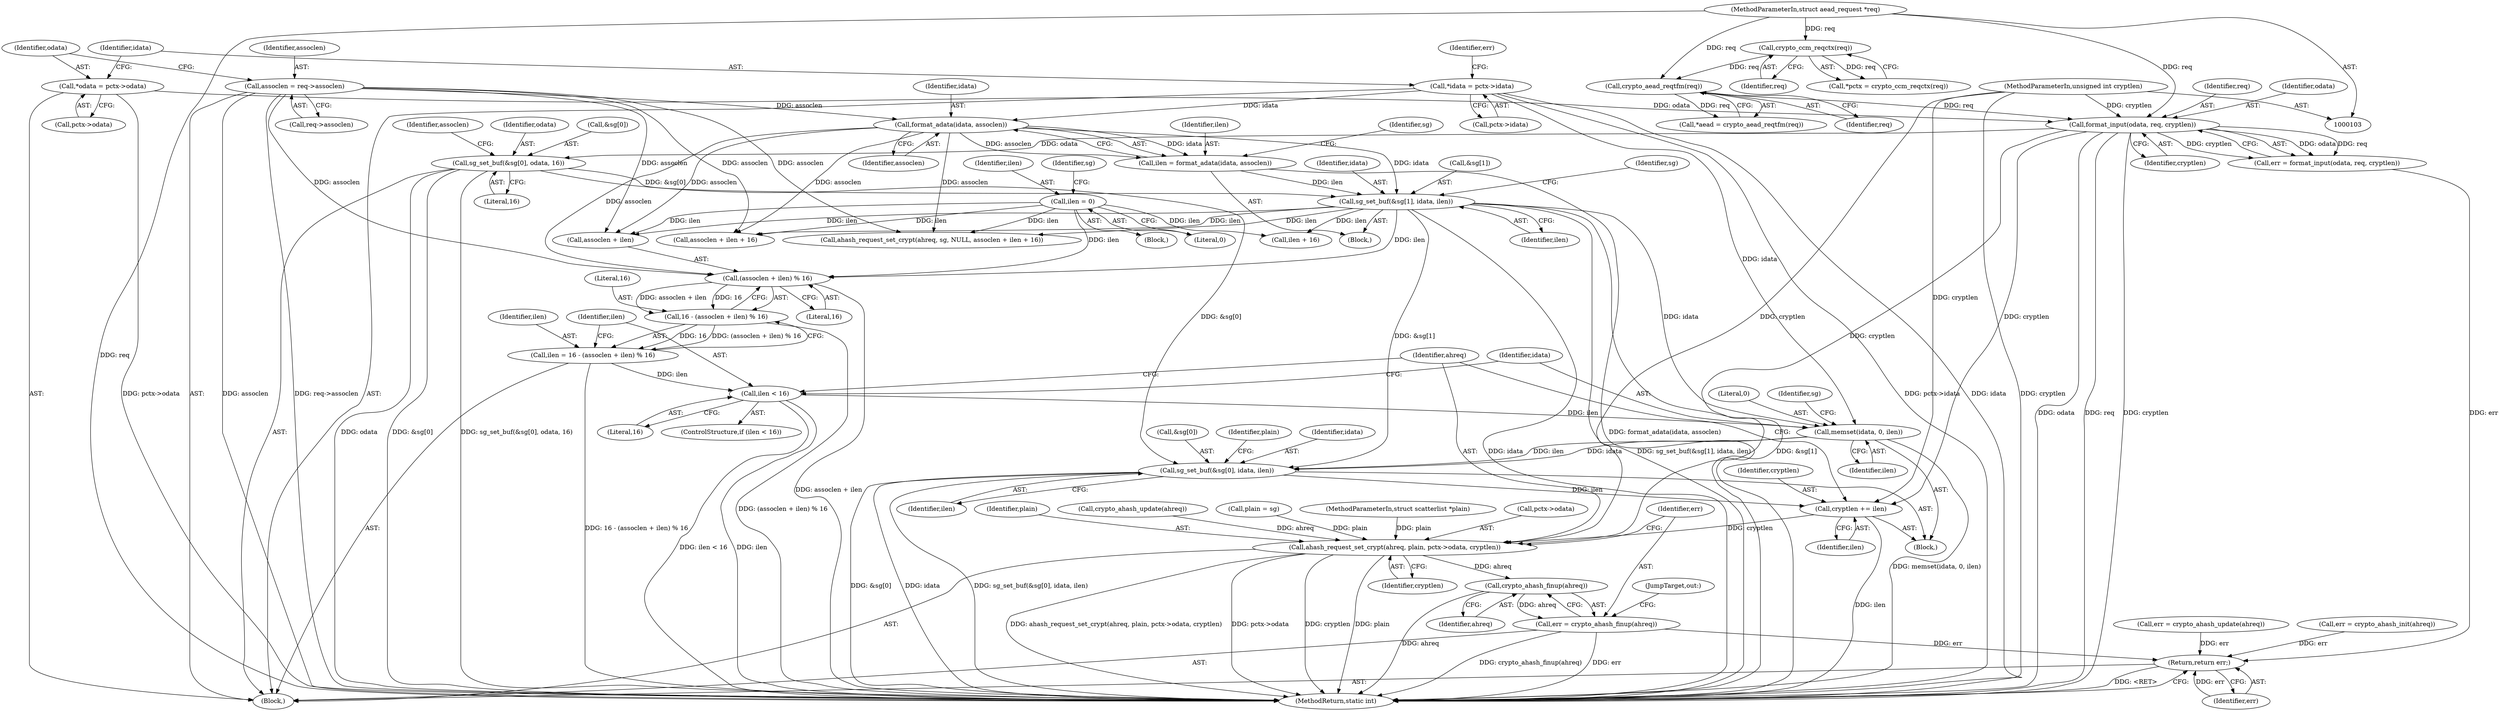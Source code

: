 digraph "0_linux_3b30460c5b0ed762be75a004e924ec3f8711e032@API" {
"1000272" [label="(Call,cryptlen += ilen)"];
"1000256" [label="(Call,sg_set_buf(&sg[0], idata, ilen))"];
"1000176" [label="(Call,sg_set_buf(&sg[1], idata, ilen))"];
"1000161" [label="(Call,sg_set_buf(&sg[0], odata, 16))"];
"1000151" [label="(Call,format_input(odata, req, cryptlen))"];
"1000136" [label="(Call,*odata = pctx->odata)"];
"1000116" [label="(Call,crypto_aead_reqtfm(req))"];
"1000111" [label="(Call,crypto_ccm_reqctx(req))"];
"1000104" [label="(MethodParameterIn,struct aead_request *req)"];
"1000106" [label="(MethodParameterIn,unsigned int cryptlen)"];
"1000173" [label="(Call,format_adata(idata, assoclen))"];
"1000142" [label="(Call,*idata = pctx->idata)"];
"1000129" [label="(Call,assoclen = req->assoclen)"];
"1000171" [label="(Call,ilen = format_adata(idata, assoclen))"];
"1000249" [label="(Call,memset(idata, 0, ilen))"];
"1000245" [label="(Call,ilen < 16)"];
"1000235" [label="(Call,ilen = 16 - (assoclen + ilen) % 16)"];
"1000237" [label="(Call,16 - (assoclen + ilen) % 16)"];
"1000239" [label="(Call,(assoclen + ilen) % 16)"];
"1000191" [label="(Call,ilen = 0)"];
"1000275" [label="(Call,ahash_request_set_crypt(ahreq, plain, pctx->odata, cryptlen))"];
"1000284" [label="(Call,crypto_ahash_finup(ahreq))"];
"1000282" [label="(Call,err = crypto_ahash_finup(ahreq))"];
"1000287" [label="(Return,return err;)"];
"1000182" [label="(Identifier,ilen)"];
"1000243" [label="(Literal,16)"];
"1000151" [label="(Call,format_input(odata, req, cryptlen))"];
"1000257" [label="(Call,&sg[0])"];
"1000273" [label="(Identifier,cryptlen)"];
"1000212" [label="(Call,ahash_request_set_crypt(ahreq, sg, NULL, assoclen + ilen + 16))"];
"1000137" [label="(Identifier,odata)"];
"1000117" [label="(Identifier,req)"];
"1000277" [label="(Identifier,plain)"];
"1000240" [label="(Call,assoclen + ilen)"];
"1000162" [label="(Call,&sg[0])"];
"1000228" [label="(Call,err = crypto_ahash_update(ahreq))"];
"1000275" [label="(Call,ahash_request_set_crypt(ahreq, plain, pctx->odata, cryptlen))"];
"1000116" [label="(Call,crypto_aead_reqtfm(req))"];
"1000195" [label="(Identifier,sg)"];
"1000154" [label="(Identifier,cryptlen)"];
"1000179" [label="(Identifier,sg)"];
"1000176" [label="(Call,sg_set_buf(&sg[1], idata, ilen))"];
"1000170" [label="(Block,)"];
"1000114" [label="(Call,*aead = crypto_aead_reqtfm(req))"];
"1000236" [label="(Identifier,ilen)"];
"1000144" [label="(Call,pctx->idata)"];
"1000287" [label="(Return,return err;)"];
"1000247" [label="(Literal,16)"];
"1000177" [label="(Call,&sg[1])"];
"1000143" [label="(Identifier,idata)"];
"1000256" [label="(Call,sg_set_buf(&sg[0], idata, ilen))"];
"1000167" [label="(Literal,16)"];
"1000252" [label="(Identifier,ilen)"];
"1000248" [label="(Block,)"];
"1000109" [label="(Call,*pctx = crypto_ccm_reqctx(req))"];
"1000171" [label="(Call,ilen = format_adata(idata, assoclen))"];
"1000251" [label="(Literal,0)"];
"1000161" [label="(Call,sg_set_buf(&sg[0], odata, 16))"];
"1000142" [label="(Call,*idata = pctx->idata)"];
"1000136" [label="(Call,*odata = pctx->odata)"];
"1000216" [label="(Call,assoclen + ilen + 16)"];
"1000169" [label="(Identifier,assoclen)"];
"1000264" [label="(Identifier,plain)"];
"1000245" [label="(Call,ilen < 16)"];
"1000149" [label="(Call,err = format_input(odata, req, cryptlen))"];
"1000244" [label="(ControlStructure,if (ilen < 16))"];
"1000272" [label="(Call,cryptlen += ilen)"];
"1000288" [label="(Identifier,err)"];
"1000192" [label="(Identifier,ilen)"];
"1000285" [label="(Identifier,ahreq)"];
"1000175" [label="(Identifier,assoclen)"];
"1000250" [label="(Identifier,idata)"];
"1000281" [label="(Identifier,cryptlen)"];
"1000130" [label="(Identifier,assoclen)"];
"1000249" [label="(Call,memset(idata, 0, ilen))"];
"1000104" [label="(MethodParameterIn,struct aead_request *req)"];
"1000111" [label="(Call,crypto_ccm_reqctx(req))"];
"1000190" [label="(Block,)"];
"1000289" [label="(MethodReturn,static int)"];
"1000230" [label="(Call,crypto_ahash_update(ahreq))"];
"1000153" [label="(Identifier,req)"];
"1000131" [label="(Call,req->assoclen)"];
"1000107" [label="(Block,)"];
"1000106" [label="(MethodParameterIn,unsigned int cryptlen)"];
"1000282" [label="(Call,err = crypto_ahash_finup(ahreq))"];
"1000269" [label="(Call,plain = sg)"];
"1000283" [label="(Identifier,err)"];
"1000274" [label="(Identifier,ilen)"];
"1000152" [label="(Identifier,odata)"];
"1000174" [label="(Identifier,idata)"];
"1000276" [label="(Identifier,ahreq)"];
"1000150" [label="(Identifier,err)"];
"1000105" [label="(MethodParameterIn,struct scatterlist *plain)"];
"1000262" [label="(Identifier,ilen)"];
"1000254" [label="(Identifier,sg)"];
"1000278" [label="(Call,pctx->odata)"];
"1000166" [label="(Identifier,odata)"];
"1000221" [label="(Call,err = crypto_ahash_init(ahreq))"];
"1000246" [label="(Identifier,ilen)"];
"1000191" [label="(Call,ilen = 0)"];
"1000284" [label="(Call,crypto_ahash_finup(ahreq))"];
"1000286" [label="(JumpTarget,out:)"];
"1000184" [label="(Identifier,sg)"];
"1000138" [label="(Call,pctx->odata)"];
"1000129" [label="(Call,assoclen = req->assoclen)"];
"1000237" [label="(Call,16 - (assoclen + ilen) % 16)"];
"1000112" [label="(Identifier,req)"];
"1000235" [label="(Call,ilen = 16 - (assoclen + ilen) % 16)"];
"1000238" [label="(Literal,16)"];
"1000261" [label="(Identifier,idata)"];
"1000173" [label="(Call,format_adata(idata, assoclen))"];
"1000218" [label="(Call,ilen + 16)"];
"1000172" [label="(Identifier,ilen)"];
"1000193" [label="(Literal,0)"];
"1000239" [label="(Call,(assoclen + ilen) % 16)"];
"1000181" [label="(Identifier,idata)"];
"1000272" -> "1000248"  [label="AST: "];
"1000272" -> "1000274"  [label="CFG: "];
"1000273" -> "1000272"  [label="AST: "];
"1000274" -> "1000272"  [label="AST: "];
"1000276" -> "1000272"  [label="CFG: "];
"1000272" -> "1000289"  [label="DDG: ilen"];
"1000256" -> "1000272"  [label="DDG: ilen"];
"1000151" -> "1000272"  [label="DDG: cryptlen"];
"1000106" -> "1000272"  [label="DDG: cryptlen"];
"1000272" -> "1000275"  [label="DDG: cryptlen"];
"1000256" -> "1000248"  [label="AST: "];
"1000256" -> "1000262"  [label="CFG: "];
"1000257" -> "1000256"  [label="AST: "];
"1000261" -> "1000256"  [label="AST: "];
"1000262" -> "1000256"  [label="AST: "];
"1000264" -> "1000256"  [label="CFG: "];
"1000256" -> "1000289"  [label="DDG: &sg[0]"];
"1000256" -> "1000289"  [label="DDG: idata"];
"1000256" -> "1000289"  [label="DDG: sg_set_buf(&sg[0], idata, ilen)"];
"1000176" -> "1000256"  [label="DDG: &sg[1]"];
"1000161" -> "1000256"  [label="DDG: &sg[0]"];
"1000249" -> "1000256"  [label="DDG: idata"];
"1000249" -> "1000256"  [label="DDG: ilen"];
"1000176" -> "1000170"  [label="AST: "];
"1000176" -> "1000182"  [label="CFG: "];
"1000177" -> "1000176"  [label="AST: "];
"1000181" -> "1000176"  [label="AST: "];
"1000182" -> "1000176"  [label="AST: "];
"1000184" -> "1000176"  [label="CFG: "];
"1000176" -> "1000289"  [label="DDG: idata"];
"1000176" -> "1000289"  [label="DDG: sg_set_buf(&sg[1], idata, ilen)"];
"1000176" -> "1000289"  [label="DDG: &sg[1]"];
"1000161" -> "1000176"  [label="DDG: &sg[0]"];
"1000173" -> "1000176"  [label="DDG: idata"];
"1000171" -> "1000176"  [label="DDG: ilen"];
"1000176" -> "1000212"  [label="DDG: ilen"];
"1000176" -> "1000216"  [label="DDG: ilen"];
"1000176" -> "1000218"  [label="DDG: ilen"];
"1000176" -> "1000239"  [label="DDG: ilen"];
"1000176" -> "1000240"  [label="DDG: ilen"];
"1000176" -> "1000249"  [label="DDG: idata"];
"1000161" -> "1000107"  [label="AST: "];
"1000161" -> "1000167"  [label="CFG: "];
"1000162" -> "1000161"  [label="AST: "];
"1000166" -> "1000161"  [label="AST: "];
"1000167" -> "1000161"  [label="AST: "];
"1000169" -> "1000161"  [label="CFG: "];
"1000161" -> "1000289"  [label="DDG: odata"];
"1000161" -> "1000289"  [label="DDG: &sg[0]"];
"1000161" -> "1000289"  [label="DDG: sg_set_buf(&sg[0], odata, 16)"];
"1000151" -> "1000161"  [label="DDG: odata"];
"1000151" -> "1000149"  [label="AST: "];
"1000151" -> "1000154"  [label="CFG: "];
"1000152" -> "1000151"  [label="AST: "];
"1000153" -> "1000151"  [label="AST: "];
"1000154" -> "1000151"  [label="AST: "];
"1000149" -> "1000151"  [label="CFG: "];
"1000151" -> "1000289"  [label="DDG: odata"];
"1000151" -> "1000289"  [label="DDG: req"];
"1000151" -> "1000289"  [label="DDG: cryptlen"];
"1000151" -> "1000149"  [label="DDG: odata"];
"1000151" -> "1000149"  [label="DDG: req"];
"1000151" -> "1000149"  [label="DDG: cryptlen"];
"1000136" -> "1000151"  [label="DDG: odata"];
"1000116" -> "1000151"  [label="DDG: req"];
"1000104" -> "1000151"  [label="DDG: req"];
"1000106" -> "1000151"  [label="DDG: cryptlen"];
"1000151" -> "1000275"  [label="DDG: cryptlen"];
"1000136" -> "1000107"  [label="AST: "];
"1000136" -> "1000138"  [label="CFG: "];
"1000137" -> "1000136"  [label="AST: "];
"1000138" -> "1000136"  [label="AST: "];
"1000143" -> "1000136"  [label="CFG: "];
"1000136" -> "1000289"  [label="DDG: pctx->odata"];
"1000116" -> "1000114"  [label="AST: "];
"1000116" -> "1000117"  [label="CFG: "];
"1000117" -> "1000116"  [label="AST: "];
"1000114" -> "1000116"  [label="CFG: "];
"1000116" -> "1000114"  [label="DDG: req"];
"1000111" -> "1000116"  [label="DDG: req"];
"1000104" -> "1000116"  [label="DDG: req"];
"1000111" -> "1000109"  [label="AST: "];
"1000111" -> "1000112"  [label="CFG: "];
"1000112" -> "1000111"  [label="AST: "];
"1000109" -> "1000111"  [label="CFG: "];
"1000111" -> "1000109"  [label="DDG: req"];
"1000104" -> "1000111"  [label="DDG: req"];
"1000104" -> "1000103"  [label="AST: "];
"1000104" -> "1000289"  [label="DDG: req"];
"1000106" -> "1000103"  [label="AST: "];
"1000106" -> "1000289"  [label="DDG: cryptlen"];
"1000106" -> "1000275"  [label="DDG: cryptlen"];
"1000173" -> "1000171"  [label="AST: "];
"1000173" -> "1000175"  [label="CFG: "];
"1000174" -> "1000173"  [label="AST: "];
"1000175" -> "1000173"  [label="AST: "];
"1000171" -> "1000173"  [label="CFG: "];
"1000173" -> "1000171"  [label="DDG: idata"];
"1000173" -> "1000171"  [label="DDG: assoclen"];
"1000142" -> "1000173"  [label="DDG: idata"];
"1000129" -> "1000173"  [label="DDG: assoclen"];
"1000173" -> "1000212"  [label="DDG: assoclen"];
"1000173" -> "1000216"  [label="DDG: assoclen"];
"1000173" -> "1000239"  [label="DDG: assoclen"];
"1000173" -> "1000240"  [label="DDG: assoclen"];
"1000142" -> "1000107"  [label="AST: "];
"1000142" -> "1000144"  [label="CFG: "];
"1000143" -> "1000142"  [label="AST: "];
"1000144" -> "1000142"  [label="AST: "];
"1000150" -> "1000142"  [label="CFG: "];
"1000142" -> "1000289"  [label="DDG: pctx->idata"];
"1000142" -> "1000289"  [label="DDG: idata"];
"1000142" -> "1000249"  [label="DDG: idata"];
"1000129" -> "1000107"  [label="AST: "];
"1000129" -> "1000131"  [label="CFG: "];
"1000130" -> "1000129"  [label="AST: "];
"1000131" -> "1000129"  [label="AST: "];
"1000137" -> "1000129"  [label="CFG: "];
"1000129" -> "1000289"  [label="DDG: assoclen"];
"1000129" -> "1000289"  [label="DDG: req->assoclen"];
"1000129" -> "1000212"  [label="DDG: assoclen"];
"1000129" -> "1000216"  [label="DDG: assoclen"];
"1000129" -> "1000239"  [label="DDG: assoclen"];
"1000129" -> "1000240"  [label="DDG: assoclen"];
"1000171" -> "1000170"  [label="AST: "];
"1000172" -> "1000171"  [label="AST: "];
"1000179" -> "1000171"  [label="CFG: "];
"1000171" -> "1000289"  [label="DDG: format_adata(idata, assoclen)"];
"1000249" -> "1000248"  [label="AST: "];
"1000249" -> "1000252"  [label="CFG: "];
"1000250" -> "1000249"  [label="AST: "];
"1000251" -> "1000249"  [label="AST: "];
"1000252" -> "1000249"  [label="AST: "];
"1000254" -> "1000249"  [label="CFG: "];
"1000249" -> "1000289"  [label="DDG: memset(idata, 0, ilen)"];
"1000245" -> "1000249"  [label="DDG: ilen"];
"1000245" -> "1000244"  [label="AST: "];
"1000245" -> "1000247"  [label="CFG: "];
"1000246" -> "1000245"  [label="AST: "];
"1000247" -> "1000245"  [label="AST: "];
"1000250" -> "1000245"  [label="CFG: "];
"1000276" -> "1000245"  [label="CFG: "];
"1000245" -> "1000289"  [label="DDG: ilen < 16"];
"1000245" -> "1000289"  [label="DDG: ilen"];
"1000235" -> "1000245"  [label="DDG: ilen"];
"1000235" -> "1000107"  [label="AST: "];
"1000235" -> "1000237"  [label="CFG: "];
"1000236" -> "1000235"  [label="AST: "];
"1000237" -> "1000235"  [label="AST: "];
"1000246" -> "1000235"  [label="CFG: "];
"1000235" -> "1000289"  [label="DDG: 16 - (assoclen + ilen) % 16"];
"1000237" -> "1000235"  [label="DDG: 16"];
"1000237" -> "1000235"  [label="DDG: (assoclen + ilen) % 16"];
"1000237" -> "1000239"  [label="CFG: "];
"1000238" -> "1000237"  [label="AST: "];
"1000239" -> "1000237"  [label="AST: "];
"1000237" -> "1000289"  [label="DDG: (assoclen + ilen) % 16"];
"1000239" -> "1000237"  [label="DDG: assoclen + ilen"];
"1000239" -> "1000237"  [label="DDG: 16"];
"1000239" -> "1000243"  [label="CFG: "];
"1000240" -> "1000239"  [label="AST: "];
"1000243" -> "1000239"  [label="AST: "];
"1000239" -> "1000289"  [label="DDG: assoclen + ilen"];
"1000191" -> "1000239"  [label="DDG: ilen"];
"1000191" -> "1000190"  [label="AST: "];
"1000191" -> "1000193"  [label="CFG: "];
"1000192" -> "1000191"  [label="AST: "];
"1000193" -> "1000191"  [label="AST: "];
"1000195" -> "1000191"  [label="CFG: "];
"1000191" -> "1000212"  [label="DDG: ilen"];
"1000191" -> "1000216"  [label="DDG: ilen"];
"1000191" -> "1000218"  [label="DDG: ilen"];
"1000191" -> "1000240"  [label="DDG: ilen"];
"1000275" -> "1000107"  [label="AST: "];
"1000275" -> "1000281"  [label="CFG: "];
"1000276" -> "1000275"  [label="AST: "];
"1000277" -> "1000275"  [label="AST: "];
"1000278" -> "1000275"  [label="AST: "];
"1000281" -> "1000275"  [label="AST: "];
"1000283" -> "1000275"  [label="CFG: "];
"1000275" -> "1000289"  [label="DDG: ahash_request_set_crypt(ahreq, plain, pctx->odata, cryptlen)"];
"1000275" -> "1000289"  [label="DDG: pctx->odata"];
"1000275" -> "1000289"  [label="DDG: cryptlen"];
"1000275" -> "1000289"  [label="DDG: plain"];
"1000230" -> "1000275"  [label="DDG: ahreq"];
"1000269" -> "1000275"  [label="DDG: plain"];
"1000105" -> "1000275"  [label="DDG: plain"];
"1000275" -> "1000284"  [label="DDG: ahreq"];
"1000284" -> "1000282"  [label="AST: "];
"1000284" -> "1000285"  [label="CFG: "];
"1000285" -> "1000284"  [label="AST: "];
"1000282" -> "1000284"  [label="CFG: "];
"1000284" -> "1000289"  [label="DDG: ahreq"];
"1000284" -> "1000282"  [label="DDG: ahreq"];
"1000282" -> "1000107"  [label="AST: "];
"1000283" -> "1000282"  [label="AST: "];
"1000286" -> "1000282"  [label="CFG: "];
"1000282" -> "1000289"  [label="DDG: crypto_ahash_finup(ahreq)"];
"1000282" -> "1000289"  [label="DDG: err"];
"1000282" -> "1000287"  [label="DDG: err"];
"1000287" -> "1000107"  [label="AST: "];
"1000287" -> "1000288"  [label="CFG: "];
"1000288" -> "1000287"  [label="AST: "];
"1000289" -> "1000287"  [label="CFG: "];
"1000287" -> "1000289"  [label="DDG: <RET>"];
"1000288" -> "1000287"  [label="DDG: err"];
"1000228" -> "1000287"  [label="DDG: err"];
"1000221" -> "1000287"  [label="DDG: err"];
"1000149" -> "1000287"  [label="DDG: err"];
}
